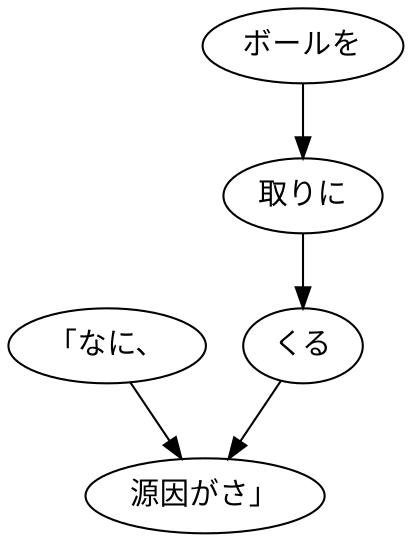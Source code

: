 digraph graph5353 {
	node0 [label="「なに、"];
	node1 [label="ボールを"];
	node2 [label="取りに"];
	node3 [label="くる"];
	node4 [label="源因がさ」"];
	node0 -> node4;
	node1 -> node2;
	node2 -> node3;
	node3 -> node4;
}
